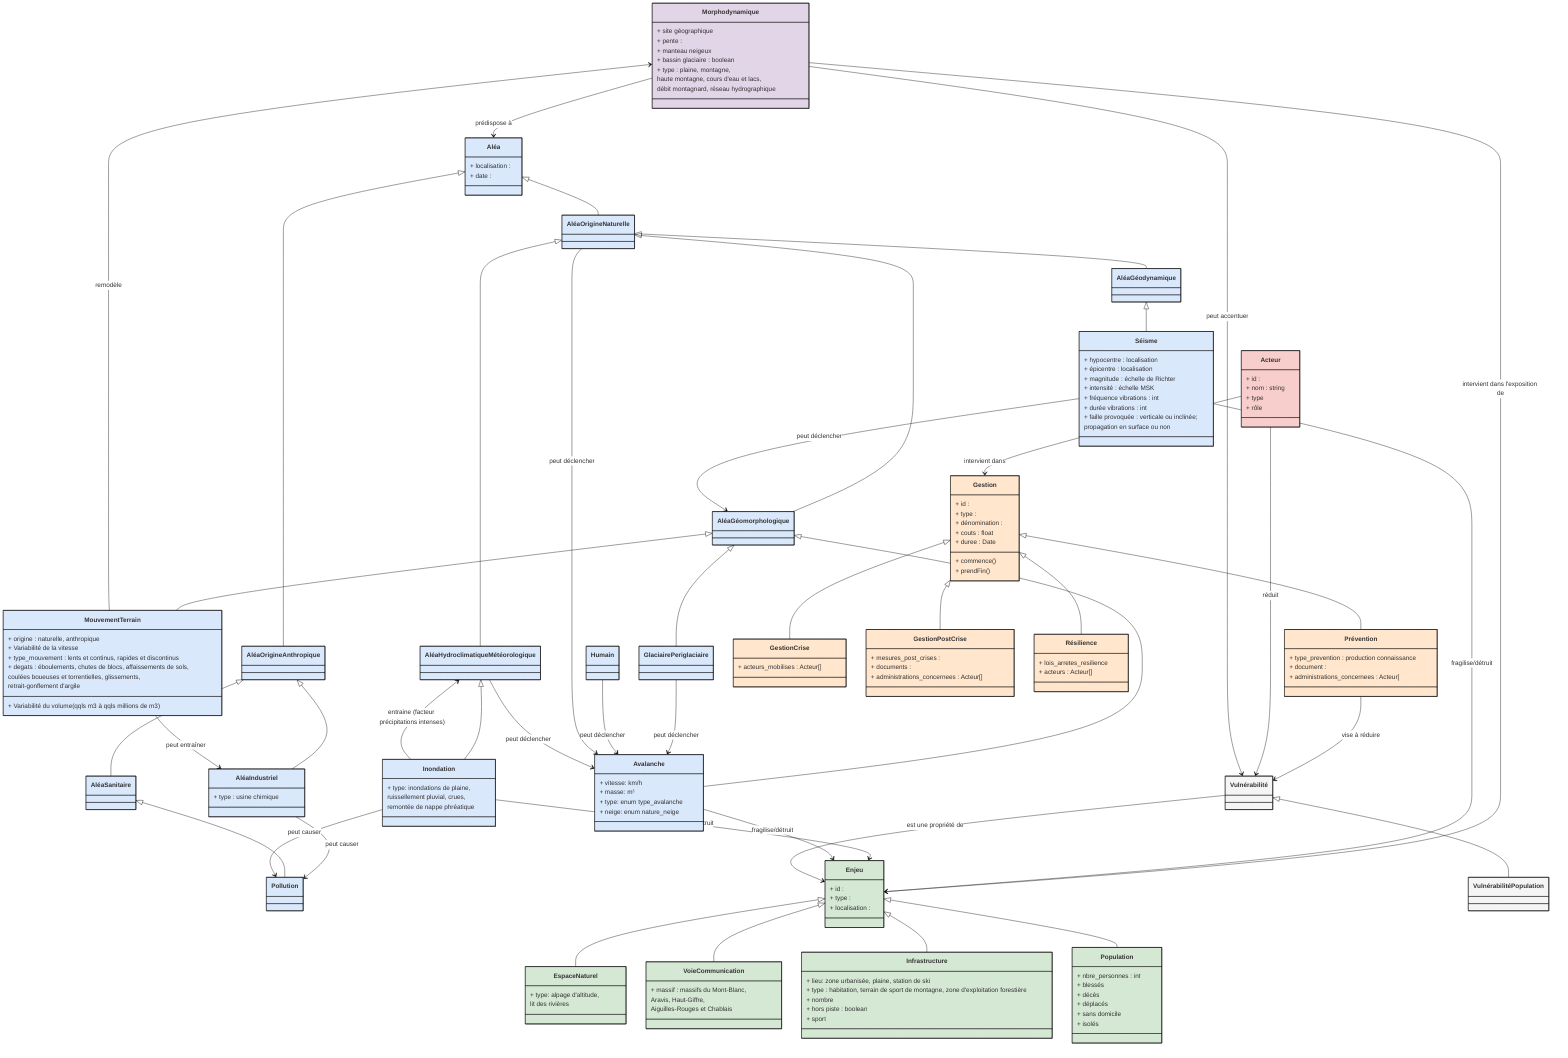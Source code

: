 classDiagram
    %%{
        init: {
        'theme': 'base',
        'themeVariables': {
            'primaryBorderColor': '#000000',
            'mainBkg': '#ffffff'
        }
        }
    }%%
        
    class Morphodynamique:::morphodynamique

    class Aléa:::alea
    class AléaOrigineAnthropique:::alea
    class AléaIndustriel:::alea
    class AléaSanitaire:::alea
    class Pollution:::alea
    class AléaOrigineNaturelle:::alea
    class AléaGéomorphologique:::alea
    class MouvementTerrain:::alea
    class GlaciairePeriglaciaire:::alea
    class Avalanche:::alea
    class AléaGéodynamique:::alea
    class Séisme:::alea
    class AléaHydroclimatiqueMétéorologique:::alea
    class Inondation:::alea

    class Humain:::alea
    
    class Enjeu:::enjeu
    class EspaceNaturel:::enjeu
    class VoieCommunication:::enjeu
    class Population:::enjeu
    class Infrastructure:::enjeu

    class Gestion:::gestion
    class Prévention:::gestion
    class GestionCrise:::gestion
    class GestionPostCrise:::gestion
    class Résilience:::gestion

    class Acteur:::acteur

    class Vulnérabilité:::vulnerabilite
    class VulnérabilitéPopulation:::vulnerabilite
    
    
    Morphodynamique --> Aléa : prédispose à
    Aléa <|-- AléaOrigineAnthropique
    Aléa <|-- AléaOrigineNaturelle
    AléaOrigineAnthropique <|-- AléaIndustriel
    AléaOrigineAnthropique <|-- AléaSanitaire
    AléaOrigineNaturelle <|-- AléaGéomorphologique
    AléaOrigineNaturelle <|-- AléaGéodynamique
    AléaOrigineNaturelle <|-- AléaHydroclimatiqueMétéorologique
    AléaIndustriel --> Pollution : peut causer
    AléaSanitaire <|-- Pollution
    AléaGéomorphologique <|-- MouvementTerrain
    MouvementTerrain --> AléaIndustriel : peut entraîner
    MouvementTerrain --> Morphodynamique : remodèle
    AléaGéomorphologique <|-- GlaciairePeriglaciaire
    AléaGéomorphologique <|-- Avalanche
    GlaciairePeriglaciaire --> Avalanche : peut déclencher
    Humain --> Avalanche : peut déclencher
    AléaOrigineNaturelle --> Avalanche : peut déclencher
    AléaHydroclimatiqueMétéorologique --> Avalanche : peut déclencher
    AléaGéodynamique <|-- Séisme
    Séisme --> AléaGéomorphologique : peut déclencher
    AléaHydroclimatiqueMétéorologique <|-- Inondation
    Inondation --> AléaHydroclimatiqueMétéorologique : entraine (facteur précipitations intenses)
    Inondation --> Pollution : peut causer

    class Enjeu{
        + id :
        + type :
        + localisation :
    }

    class EspaceNaturel{
        + type: alpage d'altitude, 
        lit des rivières
    }

    class VoieCommunication{
        + massif : massifs du Mont-Blanc, 
        Aravis, Haut-Giffre, 
        Aiguilles-Rouges et Chablais
    }

    class Infrastructure{
        + lieu: zone urbanisée, plaine, station de ski
        + type : habitation, terrain de sport de montagne, zone d'exploitation forestière
        + nombre
        + hors piste : boolean
        + sport
    }

    class Population{
        + nbre_personnes : int
        + blessés
        + décès
        + déplacés
        + sans domicile
        + isolés
    }

    Enjeu <|-- EspaceNaturel
    Enjeu <|-- VoieCommunication
    Enjeu <|-- Infrastructure
    Enjeu <|-- Population
    Morphodynamique --> Enjeu : intervient dans l'exposition de
    Séisme --> Enjeu : fragilise/détruit
    Inondation --> Enjeu : fragilise/détruit
    Avalanche --> Enjeu : fragilise/détruit

    class Gestion{
        + id : 
        + type :
        + dénomination :
        + couts : float
        + duree : Date
        + commence()
        + prendFin()
    }

    class Prévention{
        + type_prevention : production connaissance
        + document :
        + administrations_concernees : Acteur[
    }

    class GestionCrise{
        + acteurs_mobilises : Acteur[]
    }

    class GestionPostCrise{
        + mesures_post_crises :
        + documents :
        + administrations_concernees : Acteur[]
    }

    class Résilience{
        + lois_arretes_resilience
        + acteurs : Acteur[]
    }

    Gestion <|-- Prévention
    Gestion <|-- GestionCrise
    Gestion <|-- GestionPostCrise
    Gestion <|-- Résilience

    Prévention --> Vulnérabilité : vise à réduire

    class Acteur{
        + id :
        + nom : string
        + type
        + rôle
    }

    Acteur --> Gestion : intervient dans
    Acteur --> Vulnérabilité : réduit

    Vulnérabilité <|-- VulnérabilitéPopulation

    Vulnérabilité --> Enjeu : est une propriété de
    Morphodynamique --> Vulnérabilité : peut accentuer

    class Morphodynamique{
        + site géographique
        + pente :
        + manteau neigeux
        + bassin glaciaire : boolean
        + type : plaine, montagne, 
        haute montagne, cours d'eau et lacs, 
        débit montagnard, réseau hydrographique
    }

    class Aléa{
        + localisation :
        + date :
    }

    class AléaIndustriel{
        + type : usine chimique
    }

    class MouvementTerrain{
        + origine : naturelle, anthropique
        + Variabilité du volume (qqls m3 à qqls millions de m3)
        + Variabilité de la vitesse
        + type_mouvement : lents et continus, rapides et discontinus
        + degats : éboulements, chutes de blocs, affaissements de sols, 
        coulées boueuses et torrentielles, glissements, 
        retrait-gonflement d'argile
    }

    class Avalanche{
        + vitesse: km/h
        + masse: m³
        + type: enum type_avalanche
        + neige: enum nature_neige
    }

    class Séisme{
        + hypocentre : localisation
        + épicentre : localisation
        + magnitude : échelle de Richter
        + intensité : échelle MSK
        + fréquence vibrations : int
        + durée vibrations : int
        + faille provoquée : verticale ou inclinée; 
        propagation en surface ou non
    }

    class Inondation{
        + type: inondations de plaine, 
        ruissellement pluvial, crues, 
        remontée de nappe phréatique
    }

    classDef morphodynamique fill:#e1d5e7;
    classDef alea fill:#dae8fc;
    classDef acteur fill:#f8cecc;
    classDef enjeu fill:#d5e8d4;
    classDef vulnerabilite fill:#f5f5f5;
    classDef gestion fill:#ffe6cc;